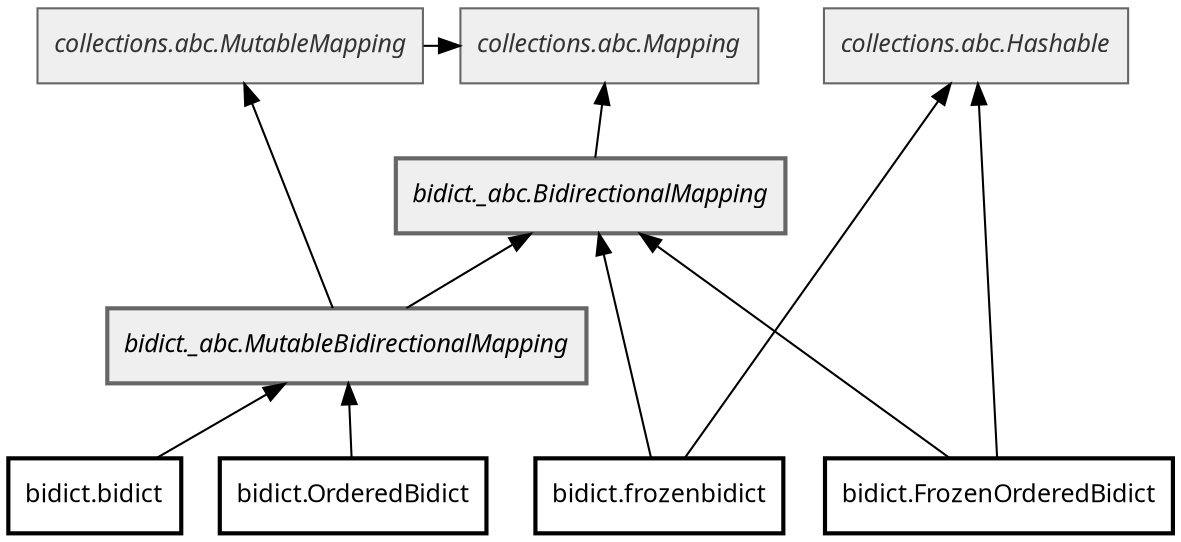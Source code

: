 // Copyright 2009-2022 Joshua Bronson. All rights reserved.
//
// This Source Code Form is subject to the terms of the Mozilla Public
// License, v. 2.0. If a copy of the MPL was not distributed with this
// file, You can obtain one at http://mozilla.org/MPL/2.0/.


// See build-bidict-types-diagram.sh for how to generate a PNG from this file.

digraph G {
  rankdir=BT
  dpi=300
  node [fontsize="12", shape="box"]

  subgraph ABCs {
    node [fillcolor="#EFEFEF", color="#666666", fontcolor="#333333", style="filled", fontname="OperatorMono Nerd Font Book Italic"]
    Mapping [label="collections.abc.Mapping"]
    MutableMapping [label="collections.abc.MutableMapping"]
    Hashable [label="collections.abc.Hashable"]
    MutableMapping -> Mapping
    { rank=same Mapping MutableMapping Hashable }

    BidirectionalMapping [label="bidict._abc.BidirectionalMapping", style="filled, bold", fontcolor="black", fontname="OperatorMono Nerd Font Book Italic"]
    MutableBidirectionalMapping [label="bidict._abc.MutableBidirectionalMapping", style="filled, bold", fontcolor="black", fontname="OperatorMono Nerd Font Book Italic"]
    BidirectionalMapping -> Mapping
    MutableBidirectionalMapping -> BidirectionalMapping
    MutableBidirectionalMapping -> MutableMapping
  }

  subgraph {
    node [style="bold", fontname="OperatorMono Nerd Font Book"]

    bidict [label="bidict.bidict"]
    frozenbidict [label="bidict.frozenbidict"]
    OrderedBidict [label="bidict.OrderedBidict"]
    FrozenOrderedBidict [label="bidict.FrozenOrderedBidict"]

    bidict -> { MutableBidirectionalMapping }
    OrderedBidict -> { MutableBidirectionalMapping }
    FrozenOrderedBidict -> { BidirectionalMapping, Hashable }
    frozenbidict -> { BidirectionalMapping, Hashable }
    { rank=same bidict frozenbidict OrderedBidict FrozenOrderedBidict }
  }
}
